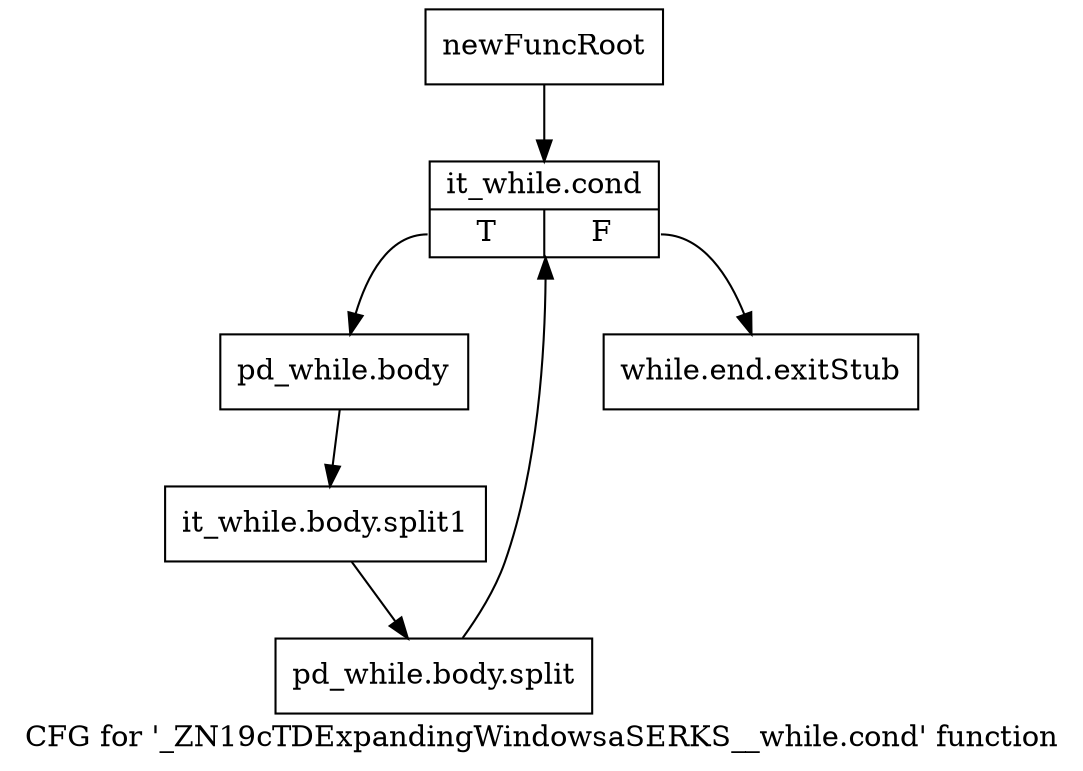 digraph "CFG for '_ZN19cTDExpandingWindowsaSERKS__while.cond' function" {
	label="CFG for '_ZN19cTDExpandingWindowsaSERKS__while.cond' function";

	Node0x21b5f80 [shape=record,label="{newFuncRoot}"];
	Node0x21b5f80 -> Node0x21b63b0;
	Node0x21b6360 [shape=record,label="{while.end.exitStub}"];
	Node0x21b63b0 [shape=record,label="{it_while.cond|{<s0>T|<s1>F}}"];
	Node0x21b63b0:s0 -> Node0x21b6400;
	Node0x21b63b0:s1 -> Node0x21b6360;
	Node0x21b6400 [shape=record,label="{pd_while.body}"];
	Node0x21b6400 -> Node0x4c09070;
	Node0x4c09070 [shape=record,label="{it_while.body.split1}"];
	Node0x4c09070 -> Node0x472b890;
	Node0x472b890 [shape=record,label="{pd_while.body.split}"];
	Node0x472b890 -> Node0x21b63b0;
}
